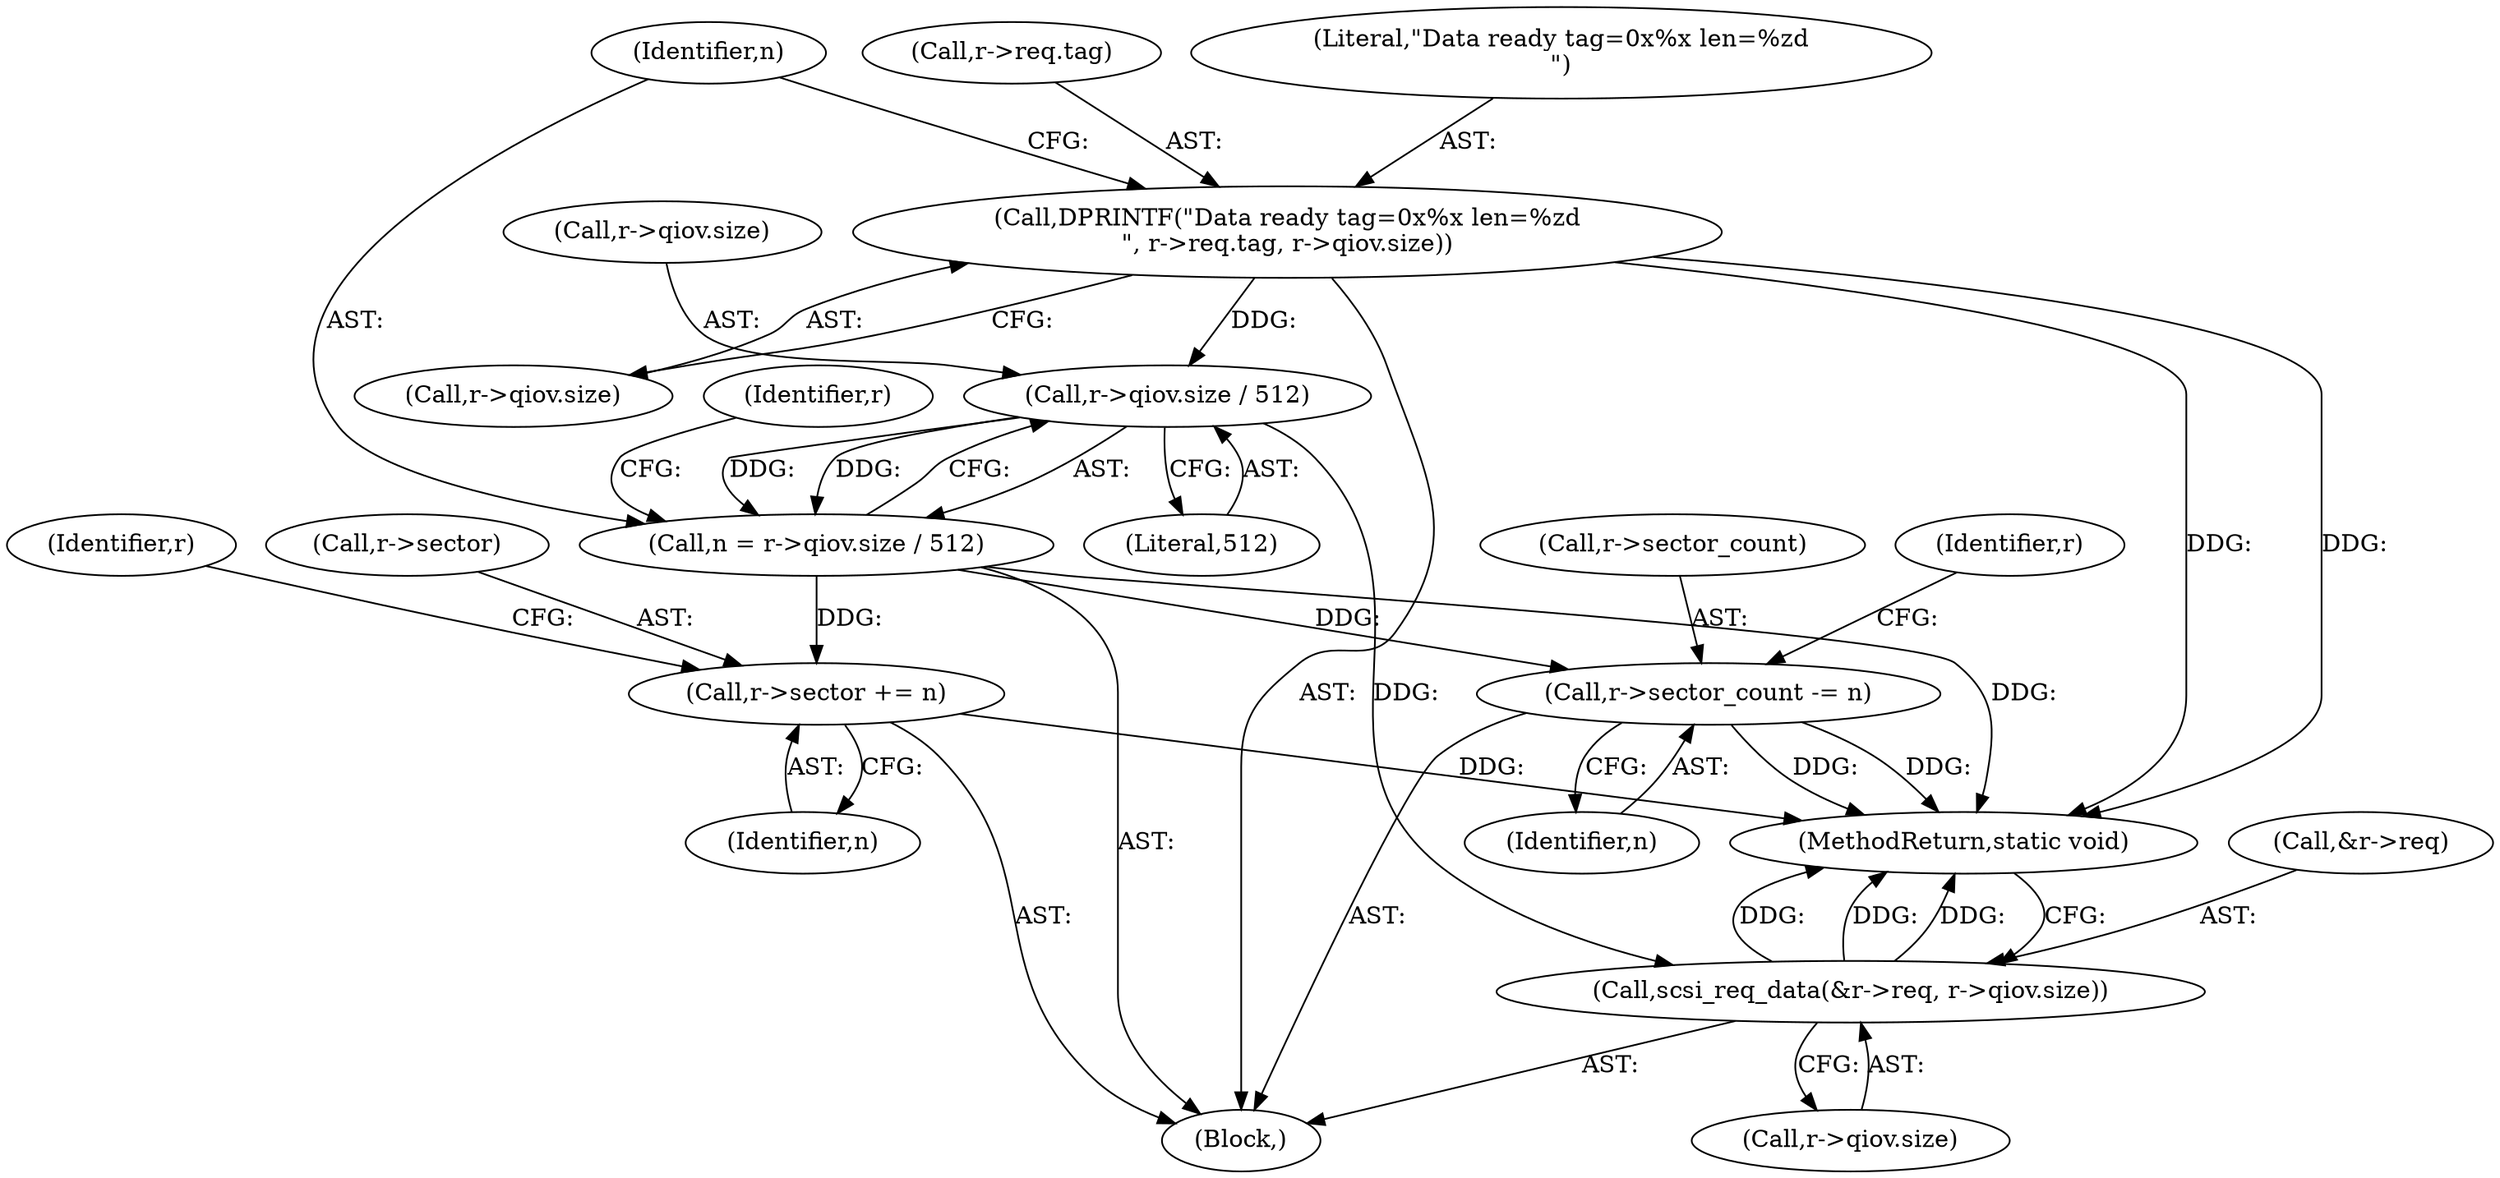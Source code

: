 digraph "0_qemu_103b40f51e4012b3b0ad20f615562a1806d7f49a@pointer" {
"1000171" [label="(Call,r->qiov.size / 512)"];
"1000157" [label="(Call,DPRINTF(\"Data ready tag=0x%x len=%zd\n\", r->req.tag, r->qiov.size))"];
"1000169" [label="(Call,n = r->qiov.size / 512)"];
"1000178" [label="(Call,r->sector += n)"];
"1000183" [label="(Call,r->sector_count -= n)"];
"1000188" [label="(Call,scsi_req_data(&r->req, r->qiov.size))"];
"1000164" [label="(Call,r->qiov.size)"];
"1000170" [label="(Identifier,n)"];
"1000191" [label="(Identifier,r)"];
"1000159" [label="(Call,r->req.tag)"];
"1000183" [label="(Call,r->sector_count -= n)"];
"1000180" [label="(Identifier,r)"];
"1000193" [label="(Call,r->qiov.size)"];
"1000182" [label="(Identifier,n)"];
"1000198" [label="(MethodReturn,static void)"];
"1000177" [label="(Literal,512)"];
"1000157" [label="(Call,DPRINTF(\"Data ready tag=0x%x len=%zd\n\", r->req.tag, r->qiov.size))"];
"1000179" [label="(Call,r->sector)"];
"1000158" [label="(Literal,\"Data ready tag=0x%x len=%zd\n\")"];
"1000189" [label="(Call,&r->req)"];
"1000188" [label="(Call,scsi_req_data(&r->req, r->qiov.size))"];
"1000103" [label="(Block,)"];
"1000187" [label="(Identifier,n)"];
"1000184" [label="(Call,r->sector_count)"];
"1000178" [label="(Call,r->sector += n)"];
"1000185" [label="(Identifier,r)"];
"1000169" [label="(Call,n = r->qiov.size / 512)"];
"1000171" [label="(Call,r->qiov.size / 512)"];
"1000172" [label="(Call,r->qiov.size)"];
"1000171" -> "1000169"  [label="AST: "];
"1000171" -> "1000177"  [label="CFG: "];
"1000172" -> "1000171"  [label="AST: "];
"1000177" -> "1000171"  [label="AST: "];
"1000169" -> "1000171"  [label="CFG: "];
"1000171" -> "1000169"  [label="DDG: "];
"1000171" -> "1000169"  [label="DDG: "];
"1000157" -> "1000171"  [label="DDG: "];
"1000171" -> "1000188"  [label="DDG: "];
"1000157" -> "1000103"  [label="AST: "];
"1000157" -> "1000164"  [label="CFG: "];
"1000158" -> "1000157"  [label="AST: "];
"1000159" -> "1000157"  [label="AST: "];
"1000164" -> "1000157"  [label="AST: "];
"1000170" -> "1000157"  [label="CFG: "];
"1000157" -> "1000198"  [label="DDG: "];
"1000157" -> "1000198"  [label="DDG: "];
"1000169" -> "1000103"  [label="AST: "];
"1000170" -> "1000169"  [label="AST: "];
"1000180" -> "1000169"  [label="CFG: "];
"1000169" -> "1000198"  [label="DDG: "];
"1000169" -> "1000178"  [label="DDG: "];
"1000169" -> "1000183"  [label="DDG: "];
"1000178" -> "1000103"  [label="AST: "];
"1000178" -> "1000182"  [label="CFG: "];
"1000179" -> "1000178"  [label="AST: "];
"1000182" -> "1000178"  [label="AST: "];
"1000185" -> "1000178"  [label="CFG: "];
"1000178" -> "1000198"  [label="DDG: "];
"1000183" -> "1000103"  [label="AST: "];
"1000183" -> "1000187"  [label="CFG: "];
"1000184" -> "1000183"  [label="AST: "];
"1000187" -> "1000183"  [label="AST: "];
"1000191" -> "1000183"  [label="CFG: "];
"1000183" -> "1000198"  [label="DDG: "];
"1000183" -> "1000198"  [label="DDG: "];
"1000188" -> "1000103"  [label="AST: "];
"1000188" -> "1000193"  [label="CFG: "];
"1000189" -> "1000188"  [label="AST: "];
"1000193" -> "1000188"  [label="AST: "];
"1000198" -> "1000188"  [label="CFG: "];
"1000188" -> "1000198"  [label="DDG: "];
"1000188" -> "1000198"  [label="DDG: "];
"1000188" -> "1000198"  [label="DDG: "];
}
